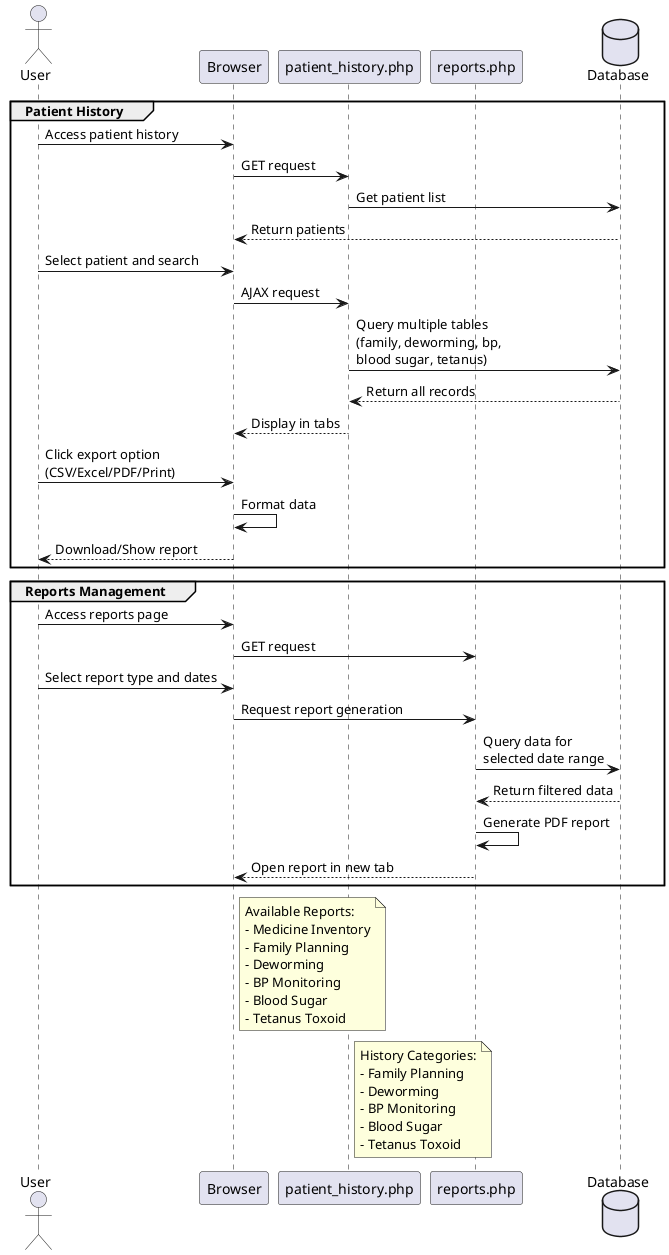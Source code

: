 @startuml Patient History and Reports System

actor User
participant Browser
participant "patient_history.php" as HistoryPHP
participant "reports.php" as ReportPHP
database Database

' Patient History View
group Patient History
    User -> Browser: Access patient history
    Browser -> HistoryPHP: GET request
    HistoryPHP -> Database: Get patient list
    Database --> Browser: Return patients

    ' Search History
    User -> Browser: Select patient and search
    Browser -> HistoryPHP: AJAX request
    HistoryPHP -> Database: Query multiple tables\n(family, deworming, bp,\nblood sugar, tetanus)
    Database --> HistoryPHP: Return all records
    HistoryPHP --> Browser: Display in tabs

    ' Export Options
    User -> Browser: Click export option\n(CSV/Excel/PDF/Print)
    Browser -> Browser: Format data
    Browser --> User: Download/Show report
end

' Reports Generation
group Reports Management
    User -> Browser: Access reports page
    Browser -> ReportPHP: GET request
    
    ' Generate Report
    User -> Browser: Select report type and dates
    Browser -> ReportPHP: Request report generation
    ReportPHP -> Database: Query data for\nselected date range
    Database --> ReportPHP: Return filtered data
    ReportPHP -> ReportPHP: Generate PDF report
    ReportPHP --> Browser: Open report in new tab
end

note right of Browser
  Available Reports:
  - Medicine Inventory
  - Family Planning
  - Deworming
  - BP Monitoring
  - Blood Sugar
  - Tetanus Toxoid
end note

note right of HistoryPHP
  History Categories:
  - Family Planning
  - Deworming
  - BP Monitoring
  - Blood Sugar
  - Tetanus Toxoid
end note

@enduml 